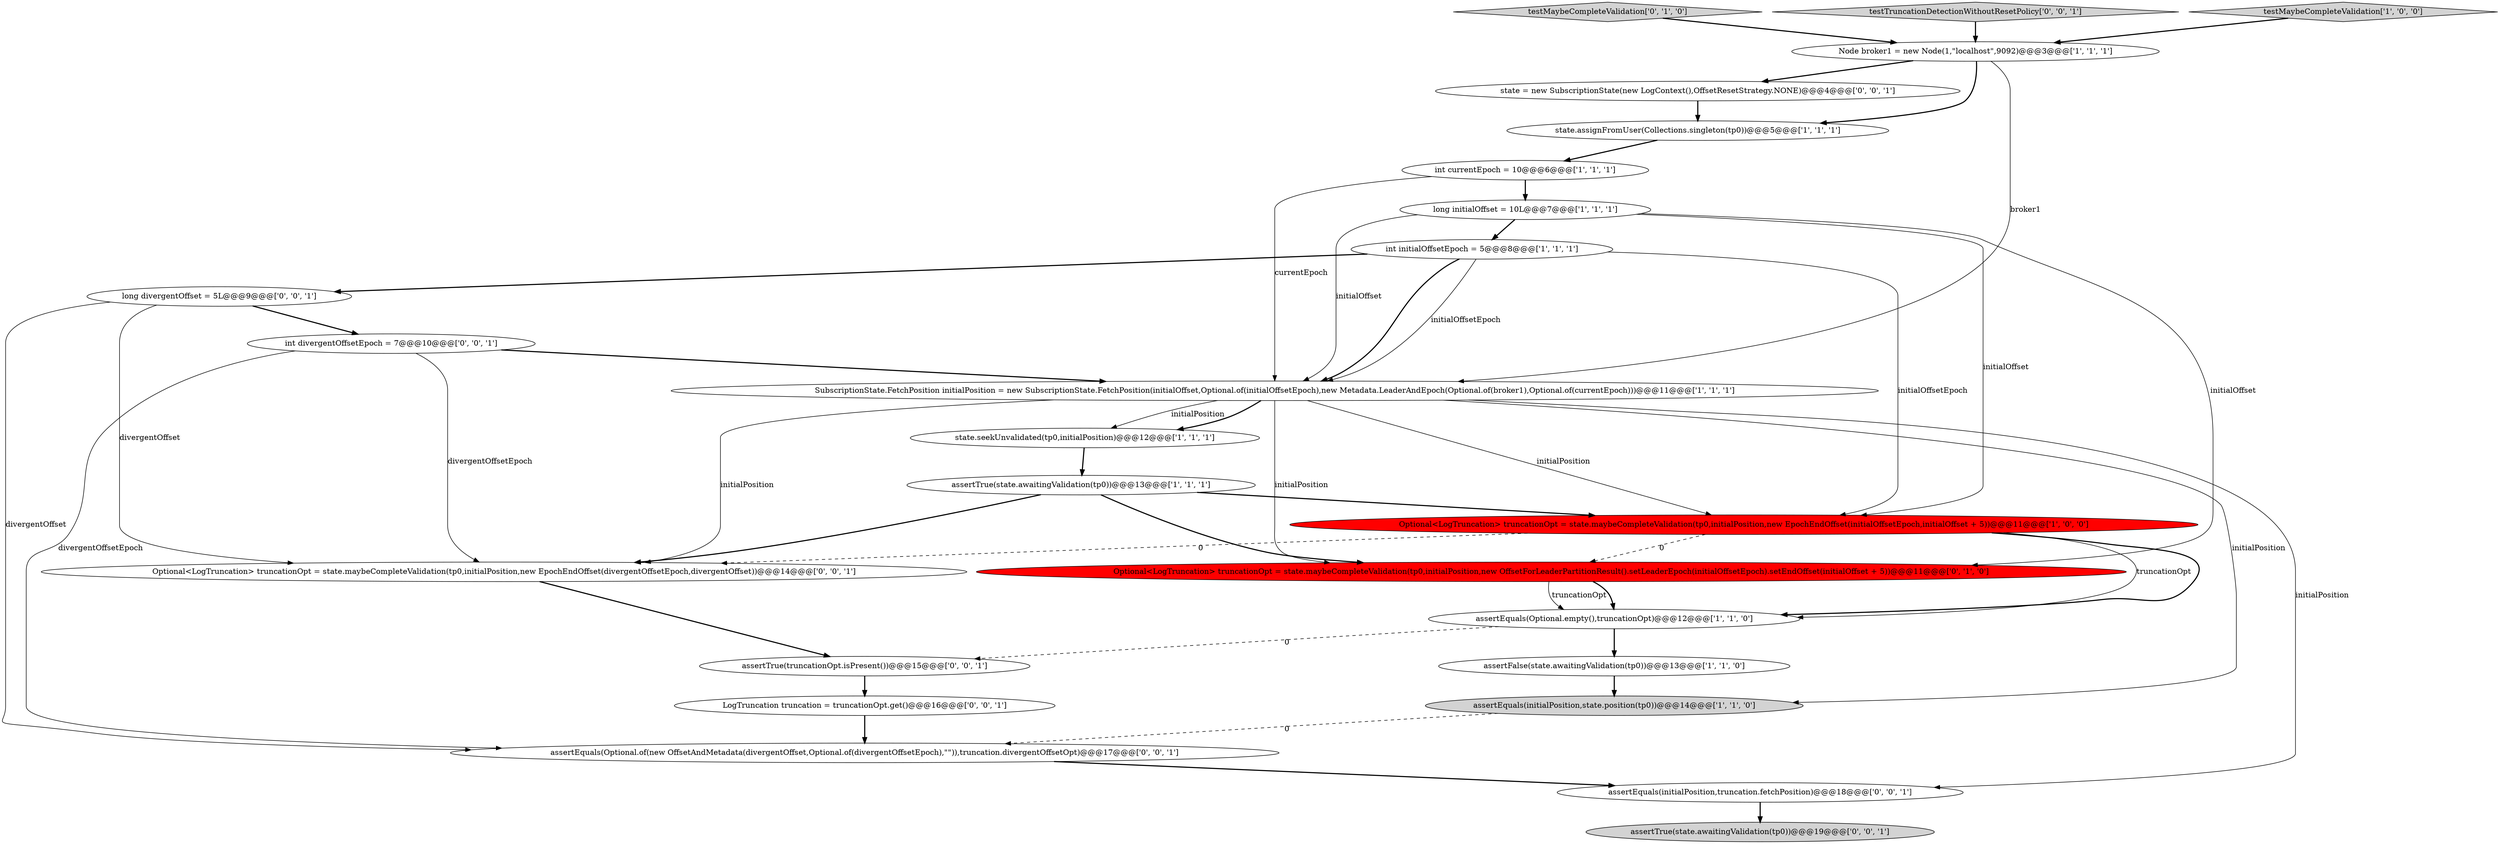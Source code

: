 digraph {
0 [style = filled, label = "int currentEpoch = 10@@@6@@@['1', '1', '1']", fillcolor = white, shape = ellipse image = "AAA0AAABBB1BBB"];
5 [style = filled, label = "state.assignFromUser(Collections.singleton(tp0))@@@5@@@['1', '1', '1']", fillcolor = white, shape = ellipse image = "AAA0AAABBB1BBB"];
21 [style = filled, label = "assertTrue(state.awaitingValidation(tp0))@@@19@@@['0', '0', '1']", fillcolor = lightgray, shape = ellipse image = "AAA0AAABBB3BBB"];
18 [style = filled, label = "assertTrue(truncationOpt.isPresent())@@@15@@@['0', '0', '1']", fillcolor = white, shape = ellipse image = "AAA0AAABBB3BBB"];
24 [style = filled, label = "Optional<LogTruncation> truncationOpt = state.maybeCompleteValidation(tp0,initialPosition,new EpochEndOffset(divergentOffsetEpoch,divergentOffset))@@@14@@@['0', '0', '1']", fillcolor = white, shape = ellipse image = "AAA0AAABBB3BBB"];
15 [style = filled, label = "assertEquals(Optional.of(new OffsetAndMetadata(divergentOffset,Optional.of(divergentOffsetEpoch),\"\")),truncation.divergentOffsetOpt)@@@17@@@['0', '0', '1']", fillcolor = white, shape = ellipse image = "AAA0AAABBB3BBB"];
3 [style = filled, label = "assertEquals(initialPosition,state.position(tp0))@@@14@@@['1', '1', '0']", fillcolor = lightgray, shape = ellipse image = "AAA0AAABBB1BBB"];
19 [style = filled, label = "int divergentOffsetEpoch = 7@@@10@@@['0', '0', '1']", fillcolor = white, shape = ellipse image = "AAA0AAABBB3BBB"];
7 [style = filled, label = "Optional<LogTruncation> truncationOpt = state.maybeCompleteValidation(tp0,initialPosition,new EpochEndOffset(initialOffsetEpoch,initialOffset + 5))@@@11@@@['1', '0', '0']", fillcolor = red, shape = ellipse image = "AAA1AAABBB1BBB"];
1 [style = filled, label = "assertTrue(state.awaitingValidation(tp0))@@@13@@@['1', '1', '1']", fillcolor = white, shape = ellipse image = "AAA0AAABBB1BBB"];
11 [style = filled, label = "long initialOffset = 10L@@@7@@@['1', '1', '1']", fillcolor = white, shape = ellipse image = "AAA0AAABBB1BBB"];
13 [style = filled, label = "testMaybeCompleteValidation['0', '1', '0']", fillcolor = lightgray, shape = diamond image = "AAA0AAABBB2BBB"];
23 [style = filled, label = "testTruncationDetectionWithoutResetPolicy['0', '0', '1']", fillcolor = lightgray, shape = diamond image = "AAA0AAABBB3BBB"];
4 [style = filled, label = "SubscriptionState.FetchPosition initialPosition = new SubscriptionState.FetchPosition(initialOffset,Optional.of(initialOffsetEpoch),new Metadata.LeaderAndEpoch(Optional.of(broker1),Optional.of(currentEpoch)))@@@11@@@['1', '1', '1']", fillcolor = white, shape = ellipse image = "AAA0AAABBB1BBB"];
17 [style = filled, label = "long divergentOffset = 5L@@@9@@@['0', '0', '1']", fillcolor = white, shape = ellipse image = "AAA0AAABBB3BBB"];
10 [style = filled, label = "assertFalse(state.awaitingValidation(tp0))@@@13@@@['1', '1', '0']", fillcolor = white, shape = ellipse image = "AAA0AAABBB1BBB"];
20 [style = filled, label = "LogTruncation truncation = truncationOpt.get()@@@16@@@['0', '0', '1']", fillcolor = white, shape = ellipse image = "AAA0AAABBB3BBB"];
9 [style = filled, label = "Node broker1 = new Node(1,\"localhost\",9092)@@@3@@@['1', '1', '1']", fillcolor = white, shape = ellipse image = "AAA0AAABBB1BBB"];
12 [style = filled, label = "state.seekUnvalidated(tp0,initialPosition)@@@12@@@['1', '1', '1']", fillcolor = white, shape = ellipse image = "AAA0AAABBB1BBB"];
6 [style = filled, label = "int initialOffsetEpoch = 5@@@8@@@['1', '1', '1']", fillcolor = white, shape = ellipse image = "AAA0AAABBB1BBB"];
22 [style = filled, label = "assertEquals(initialPosition,truncation.fetchPosition)@@@18@@@['0', '0', '1']", fillcolor = white, shape = ellipse image = "AAA0AAABBB3BBB"];
16 [style = filled, label = "state = new SubscriptionState(new LogContext(),OffsetResetStrategy.NONE)@@@4@@@['0', '0', '1']", fillcolor = white, shape = ellipse image = "AAA0AAABBB3BBB"];
14 [style = filled, label = "Optional<LogTruncation> truncationOpt = state.maybeCompleteValidation(tp0,initialPosition,new OffsetForLeaderPartitionResult().setLeaderEpoch(initialOffsetEpoch).setEndOffset(initialOffset + 5))@@@11@@@['0', '1', '0']", fillcolor = red, shape = ellipse image = "AAA1AAABBB2BBB"];
8 [style = filled, label = "assertEquals(Optional.empty(),truncationOpt)@@@12@@@['1', '1', '0']", fillcolor = white, shape = ellipse image = "AAA0AAABBB1BBB"];
2 [style = filled, label = "testMaybeCompleteValidation['1', '0', '0']", fillcolor = lightgray, shape = diamond image = "AAA0AAABBB1BBB"];
6->17 [style = bold, label=""];
8->10 [style = bold, label=""];
11->7 [style = solid, label="initialOffset"];
14->8 [style = solid, label="truncationOpt"];
7->8 [style = solid, label="truncationOpt"];
7->14 [style = dashed, label="0"];
11->6 [style = bold, label=""];
17->24 [style = solid, label="divergentOffset"];
11->4 [style = solid, label="initialOffset"];
22->21 [style = bold, label=""];
0->11 [style = bold, label=""];
10->3 [style = bold, label=""];
4->7 [style = solid, label="initialPosition"];
9->4 [style = solid, label="broker1"];
2->9 [style = bold, label=""];
4->14 [style = solid, label="initialPosition"];
0->4 [style = solid, label="currentEpoch"];
4->3 [style = solid, label="initialPosition"];
7->8 [style = bold, label=""];
12->1 [style = bold, label=""];
24->18 [style = bold, label=""];
1->7 [style = bold, label=""];
17->19 [style = bold, label=""];
9->16 [style = bold, label=""];
15->22 [style = bold, label=""];
6->7 [style = solid, label="initialOffsetEpoch"];
6->4 [style = bold, label=""];
18->20 [style = bold, label=""];
4->12 [style = solid, label="initialPosition"];
4->24 [style = solid, label="initialPosition"];
19->15 [style = solid, label="divergentOffsetEpoch"];
4->22 [style = solid, label="initialPosition"];
5->0 [style = bold, label=""];
7->24 [style = dashed, label="0"];
1->24 [style = bold, label=""];
17->15 [style = solid, label="divergentOffset"];
9->5 [style = bold, label=""];
4->12 [style = bold, label=""];
16->5 [style = bold, label=""];
3->15 [style = dashed, label="0"];
8->18 [style = dashed, label="0"];
1->14 [style = bold, label=""];
14->8 [style = bold, label=""];
13->9 [style = bold, label=""];
19->4 [style = bold, label=""];
11->14 [style = solid, label="initialOffset"];
20->15 [style = bold, label=""];
23->9 [style = bold, label=""];
6->4 [style = solid, label="initialOffsetEpoch"];
19->24 [style = solid, label="divergentOffsetEpoch"];
}
